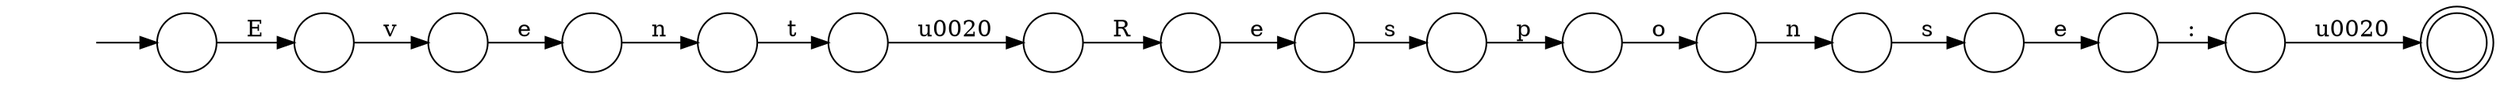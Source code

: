 digraph Automaton {
  rankdir = LR;
  0 [shape=circle,label=""];
  0 -> 8 [label=":"]
  1 [shape=circle,label=""];
  1 -> 7 [label="t"]
  2 [shape=circle,label=""];
  2 -> 16 [label="R"]
  3 [shape=circle,label=""];
  3 -> 10 [label="v"]
  4 [shape=circle,label=""];
  4 -> 11 [label="s"]
  5 [shape=circle,label=""];
  5 -> 1 [label="n"]
  6 [shape=circle,label=""];
  6 -> 12 [label="o"]
  7 [shape=circle,label=""];
  7 -> 2 [label="\u0020"]
  8 [shape=circle,label=""];
  8 -> 14 [label="\u0020"]
  9 [shape=circle,label=""];
  initial [shape=plaintext,label=""];
  initial -> 9
  9 -> 3 [label="E"]
  10 [shape=circle,label=""];
  10 -> 5 [label="e"]
  11 [shape=circle,label=""];
  11 -> 6 [label="p"]
  12 [shape=circle,label=""];
  12 -> 15 [label="n"]
  13 [shape=circle,label=""];
  13 -> 0 [label="e"]
  14 [shape=doublecircle,label=""];
  15 [shape=circle,label=""];
  15 -> 13 [label="s"]
  16 [shape=circle,label=""];
  16 -> 4 [label="e"]
}
